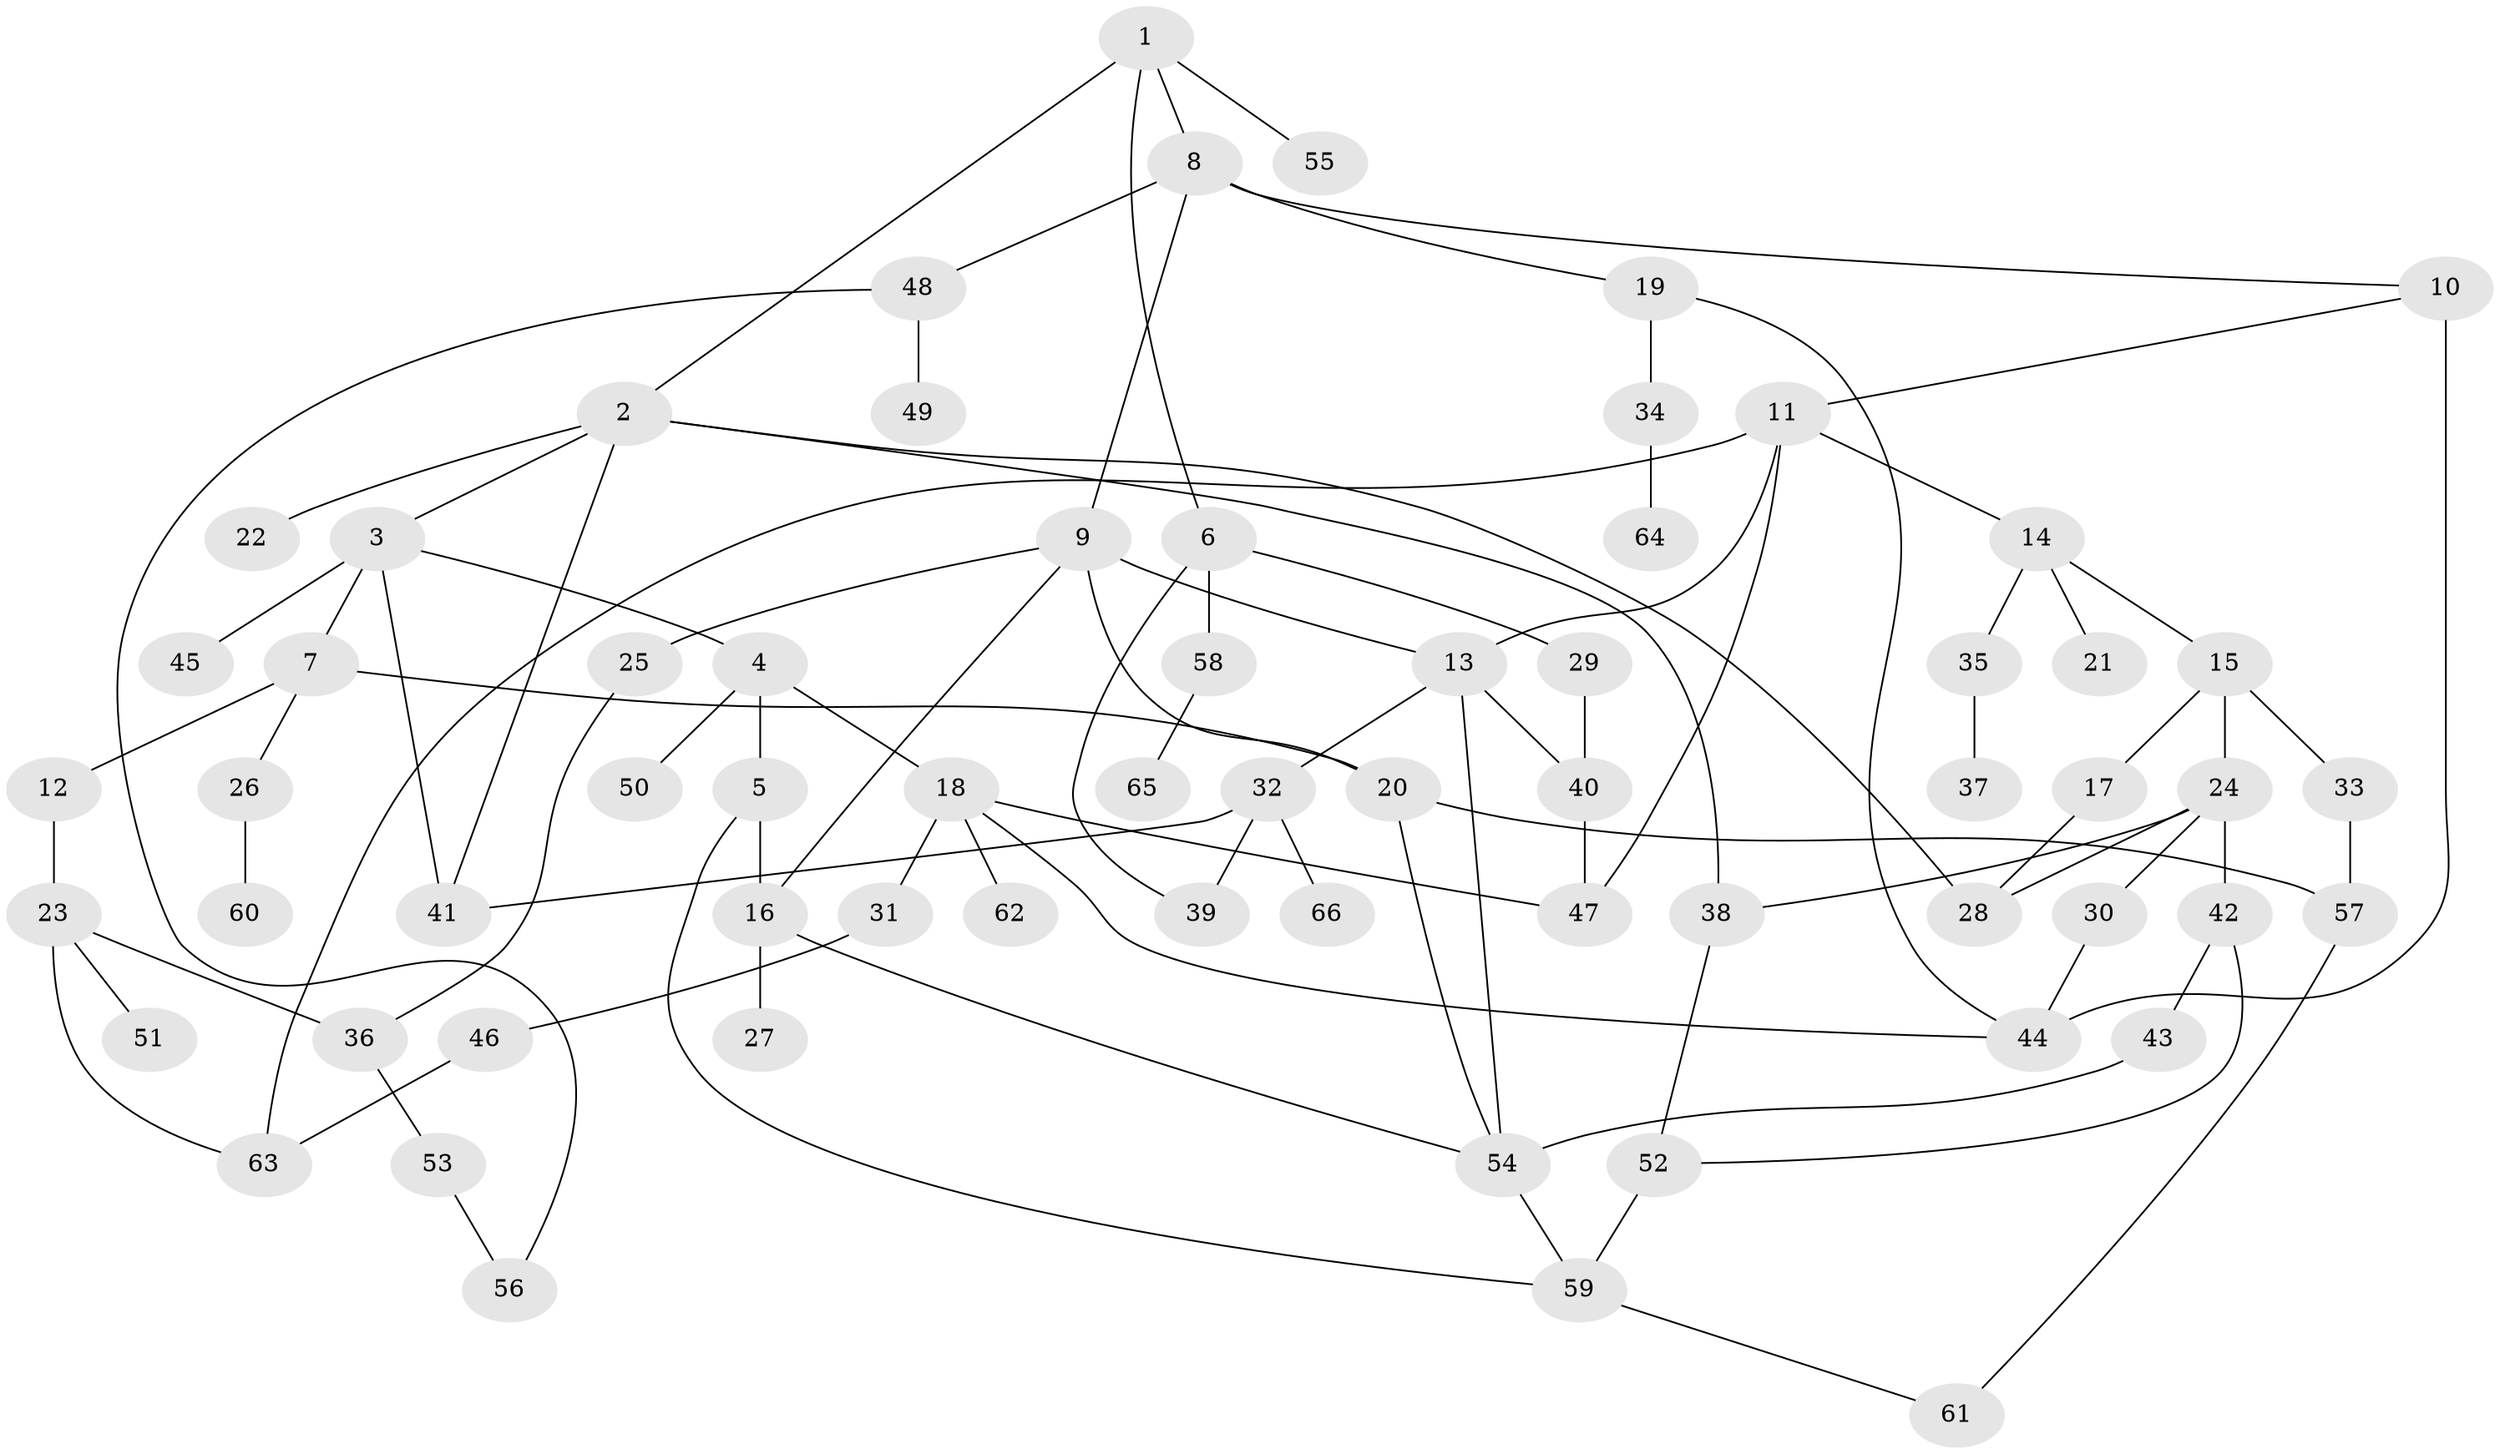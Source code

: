 // original degree distribution, {5: 0.03787878787878788, 6: 0.05303030303030303, 4: 0.11363636363636363, 3: 0.1590909090909091, 2: 0.2727272727272727, 7: 0.015151515151515152, 1: 0.3484848484848485}
// Generated by graph-tools (version 1.1) at 2025/34/03/09/25 02:34:25]
// undirected, 66 vertices, 92 edges
graph export_dot {
graph [start="1"]
  node [color=gray90,style=filled];
  1;
  2;
  3;
  4;
  5;
  6;
  7;
  8;
  9;
  10;
  11;
  12;
  13;
  14;
  15;
  16;
  17;
  18;
  19;
  20;
  21;
  22;
  23;
  24;
  25;
  26;
  27;
  28;
  29;
  30;
  31;
  32;
  33;
  34;
  35;
  36;
  37;
  38;
  39;
  40;
  41;
  42;
  43;
  44;
  45;
  46;
  47;
  48;
  49;
  50;
  51;
  52;
  53;
  54;
  55;
  56;
  57;
  58;
  59;
  60;
  61;
  62;
  63;
  64;
  65;
  66;
  1 -- 2 [weight=1.0];
  1 -- 6 [weight=1.0];
  1 -- 8 [weight=1.0];
  1 -- 55 [weight=1.0];
  2 -- 3 [weight=1.0];
  2 -- 22 [weight=1.0];
  2 -- 28 [weight=1.0];
  2 -- 38 [weight=1.0];
  2 -- 41 [weight=1.0];
  3 -- 4 [weight=1.0];
  3 -- 7 [weight=1.0];
  3 -- 41 [weight=1.0];
  3 -- 45 [weight=1.0];
  4 -- 5 [weight=1.0];
  4 -- 18 [weight=1.0];
  4 -- 50 [weight=1.0];
  5 -- 16 [weight=1.0];
  5 -- 59 [weight=1.0];
  6 -- 29 [weight=1.0];
  6 -- 39 [weight=1.0];
  6 -- 58 [weight=1.0];
  7 -- 12 [weight=1.0];
  7 -- 20 [weight=2.0];
  7 -- 26 [weight=1.0];
  8 -- 9 [weight=1.0];
  8 -- 10 [weight=1.0];
  8 -- 19 [weight=1.0];
  8 -- 48 [weight=1.0];
  9 -- 13 [weight=1.0];
  9 -- 16 [weight=1.0];
  9 -- 20 [weight=1.0];
  9 -- 25 [weight=1.0];
  10 -- 11 [weight=1.0];
  10 -- 44 [weight=3.0];
  11 -- 13 [weight=1.0];
  11 -- 14 [weight=1.0];
  11 -- 47 [weight=1.0];
  11 -- 63 [weight=1.0];
  12 -- 23 [weight=1.0];
  13 -- 32 [weight=1.0];
  13 -- 40 [weight=1.0];
  13 -- 54 [weight=1.0];
  14 -- 15 [weight=1.0];
  14 -- 21 [weight=1.0];
  14 -- 35 [weight=1.0];
  15 -- 17 [weight=1.0];
  15 -- 24 [weight=1.0];
  15 -- 33 [weight=2.0];
  16 -- 27 [weight=2.0];
  16 -- 54 [weight=1.0];
  17 -- 28 [weight=1.0];
  18 -- 31 [weight=1.0];
  18 -- 44 [weight=1.0];
  18 -- 47 [weight=1.0];
  18 -- 62 [weight=1.0];
  19 -- 34 [weight=1.0];
  19 -- 44 [weight=1.0];
  20 -- 54 [weight=1.0];
  20 -- 57 [weight=1.0];
  23 -- 36 [weight=1.0];
  23 -- 51 [weight=1.0];
  23 -- 63 [weight=1.0];
  24 -- 28 [weight=1.0];
  24 -- 30 [weight=1.0];
  24 -- 38 [weight=1.0];
  24 -- 42 [weight=2.0];
  25 -- 36 [weight=1.0];
  26 -- 60 [weight=2.0];
  29 -- 40 [weight=1.0];
  30 -- 44 [weight=1.0];
  31 -- 46 [weight=1.0];
  32 -- 39 [weight=1.0];
  32 -- 41 [weight=1.0];
  32 -- 66 [weight=1.0];
  33 -- 57 [weight=1.0];
  34 -- 64 [weight=1.0];
  35 -- 37 [weight=1.0];
  36 -- 53 [weight=1.0];
  38 -- 52 [weight=1.0];
  40 -- 47 [weight=1.0];
  42 -- 43 [weight=1.0];
  42 -- 52 [weight=1.0];
  43 -- 54 [weight=1.0];
  46 -- 63 [weight=1.0];
  48 -- 49 [weight=2.0];
  48 -- 56 [weight=1.0];
  52 -- 59 [weight=2.0];
  53 -- 56 [weight=1.0];
  54 -- 59 [weight=2.0];
  57 -- 61 [weight=1.0];
  58 -- 65 [weight=1.0];
  59 -- 61 [weight=1.0];
}
